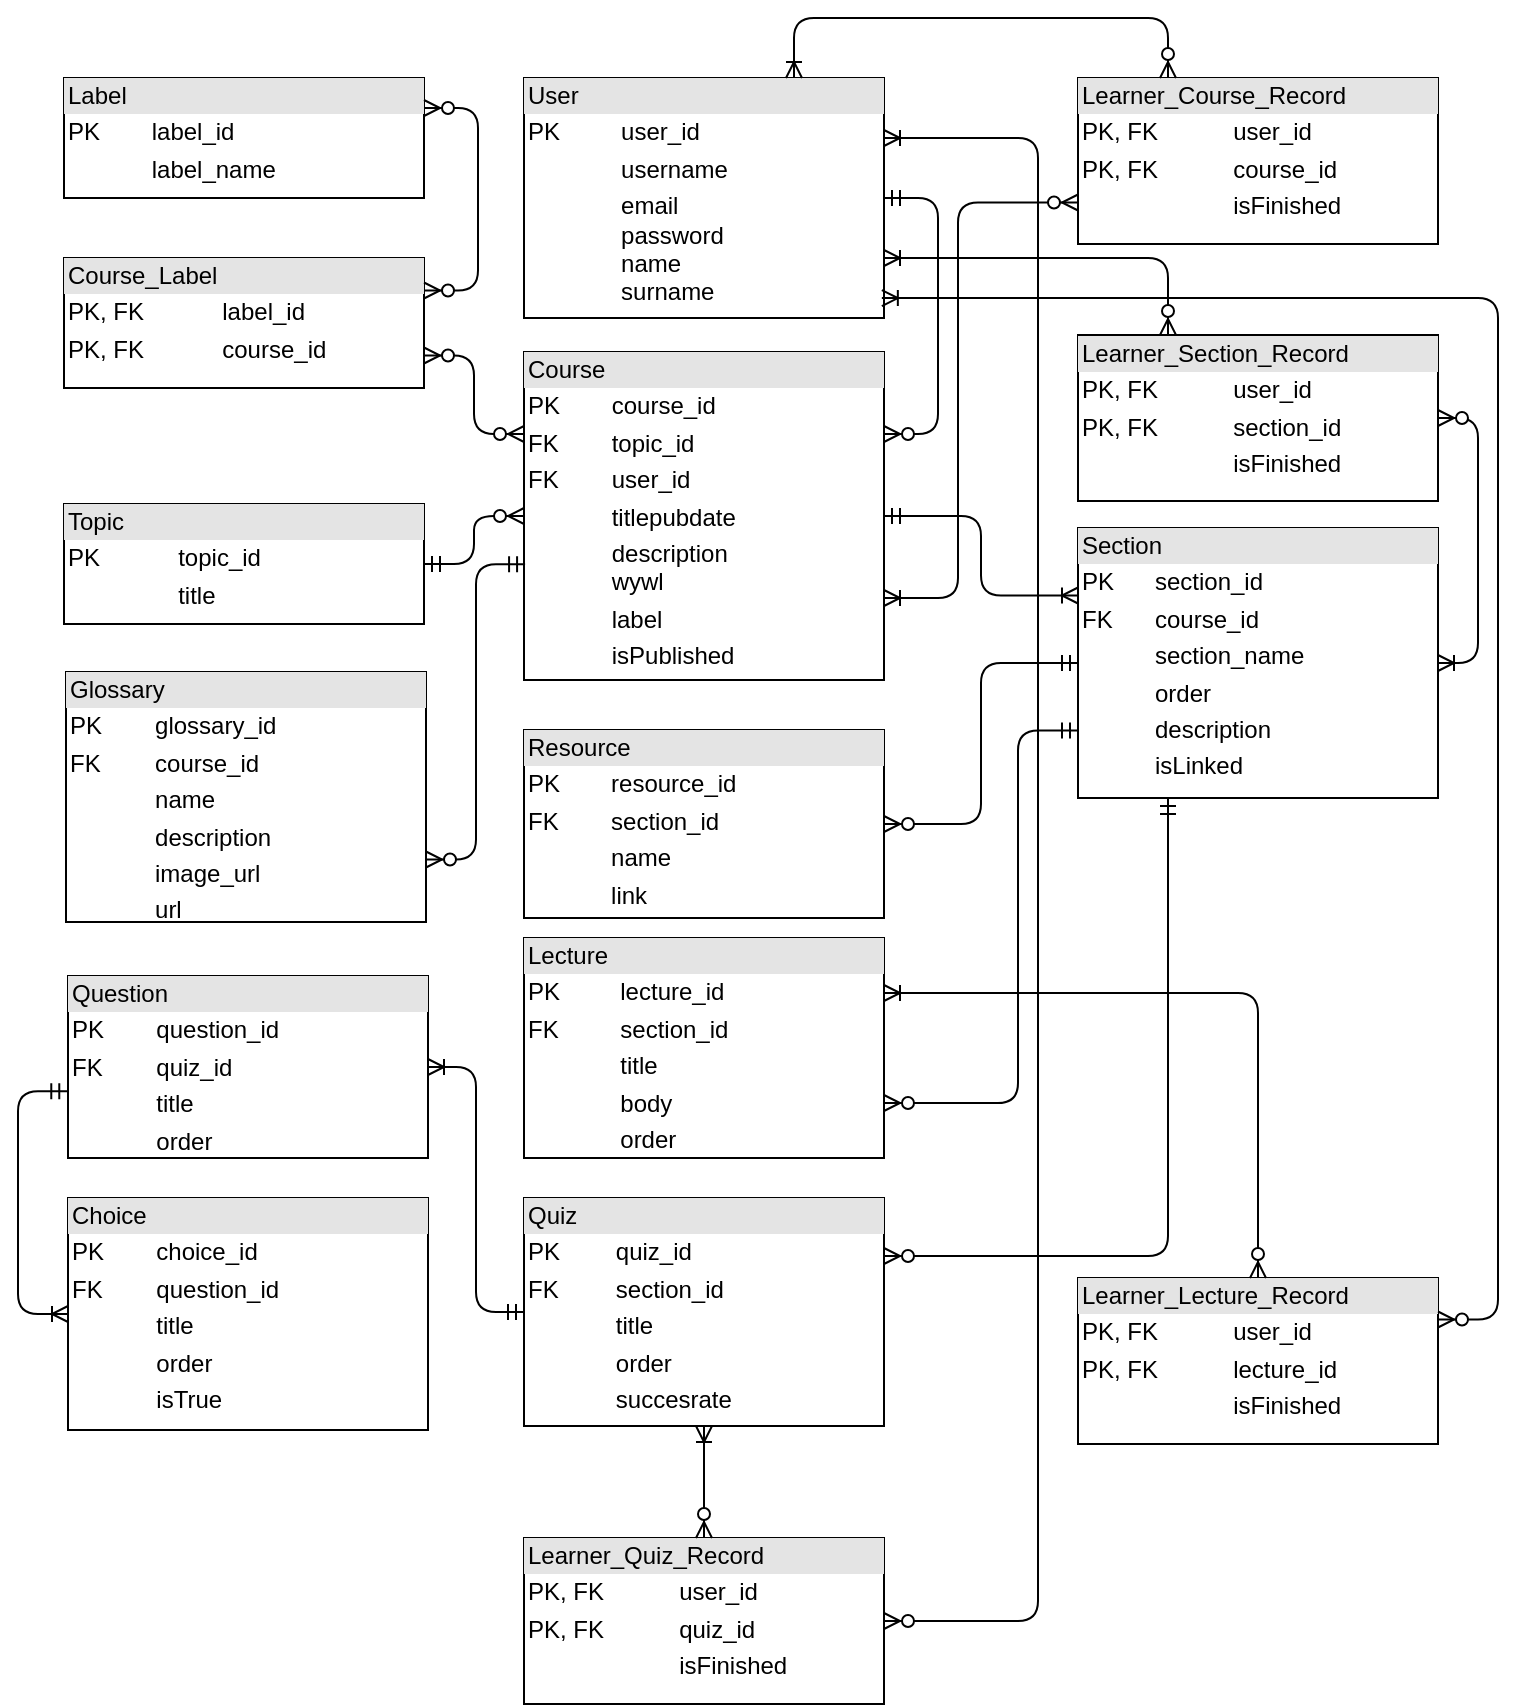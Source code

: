 <mxfile version="10.6.7" type="github"><diagram id="4smJTqfYccz8SPc3Ry8w" name="Page-1"><mxGraphModel dx="1394" dy="764" grid="1" gridSize="10" guides="1" tooltips="1" connect="1" arrows="1" fold="1" page="1" pageScale="1" pageWidth="827" pageHeight="1169" math="0" shadow="0"><root><mxCell id="0"/><mxCell id="1" parent="0"/><mxCell id="QDLdsIf3yvHIlHnee32k-2" value="&lt;div style=&quot;box-sizing: border-box ; width: 100% ; background: #e4e4e4 ; padding: 2px&quot;&gt;User&lt;/div&gt;&lt;table style=&quot;width: 100% ; font-size: 1em&quot; cellpadding=&quot;2&quot; cellspacing=&quot;0&quot;&gt;&lt;tbody&gt;&lt;tr&gt;&lt;td&gt;PK&lt;/td&gt;&lt;td&gt;user_id&lt;/td&gt;&lt;/tr&gt;&lt;tr&gt;&lt;td&gt;&lt;br&gt;&lt;/td&gt;&lt;td&gt;username&lt;/td&gt;&lt;/tr&gt;&lt;tr&gt;&lt;td&gt;&lt;/td&gt;&lt;td&gt;email&lt;br&gt;password&lt;br&gt;name&lt;br&gt;surname&lt;/td&gt;&lt;/tr&gt;&lt;/tbody&gt;&lt;/table&gt;" style="verticalAlign=top;align=left;overflow=fill;html=1;" parent="1" vertex="1"><mxGeometry x="323" y="40" width="180" height="120" as="geometry"/></mxCell><mxCell id="QDLdsIf3yvHIlHnee32k-3" value="&lt;div style=&quot;box-sizing: border-box ; width: 100% ; background: #e4e4e4 ; padding: 2px&quot;&gt;Topic&lt;/div&gt;&lt;table style=&quot;width: 100% ; font-size: 1em&quot; cellpadding=&quot;2&quot; cellspacing=&quot;0&quot;&gt;&lt;tbody&gt;&lt;tr&gt;&lt;td&gt;PK&lt;/td&gt;&lt;td&gt;topic_id&lt;/td&gt;&lt;/tr&gt;&lt;tr&gt;&lt;td&gt;&lt;br&gt;&lt;/td&gt;&lt;td&gt;title&lt;/td&gt;&lt;/tr&gt;&lt;/tbody&gt;&lt;/table&gt;" style="verticalAlign=top;align=left;overflow=fill;html=1;" parent="1" vertex="1"><mxGeometry x="93" y="253" width="180" height="60" as="geometry"/></mxCell><object label="&lt;div style=&quot;box-sizing: border-box ; width: 100% ; background: #e4e4e4 ; padding: 2px&quot;&gt;Course&lt;/div&gt;&lt;table style=&quot;width: 100% ; font-size: 1em&quot; cellpadding=&quot;2&quot; cellspacing=&quot;0&quot;&gt;&lt;tbody&gt;&lt;tr&gt;&lt;td&gt;PK&lt;/td&gt;&lt;td&gt;course_id&lt;/td&gt;&lt;/tr&gt;&lt;tr&gt;&lt;td&gt;FK&lt;/td&gt;&lt;td&gt;topic_id&lt;/td&gt;&lt;/tr&gt;&lt;tr&gt;&lt;td&gt;FK&lt;/td&gt;&lt;td&gt;user_id&lt;/td&gt;&lt;/tr&gt;&lt;tr&gt;&lt;td&gt;&lt;/td&gt;&lt;td&gt;titlepubdate&lt;br&gt;&lt;/td&gt;&lt;/tr&gt;&lt;tr&gt;&lt;td&gt;&lt;br&gt;&lt;/td&gt;&lt;td&gt;description&lt;br&gt;wywl&lt;/td&gt;&lt;/tr&gt;&lt;tr&gt;&lt;td&gt;&lt;br&gt;&lt;/td&gt;&lt;td&gt;label&lt;/td&gt;&lt;/tr&gt;&lt;tr&gt;&lt;td&gt;&lt;br&gt;&lt;/td&gt;&lt;td&gt;isPublished&lt;/td&gt;&lt;/tr&gt;&lt;/tbody&gt;&lt;/table&gt;" id="QDLdsIf3yvHIlHnee32k-5"><mxCell style="verticalAlign=top;align=left;overflow=fill;html=1;" parent="1" vertex="1"><mxGeometry x="323" y="177" width="180" height="164" as="geometry"/></mxCell></object><mxCell id="QDLdsIf3yvHIlHnee32k-6" value="&lt;div style=&quot;box-sizing: border-box ; width: 100% ; background: #e4e4e4 ; padding: 2px&quot;&gt;Learner_Course_Record&lt;/div&gt;&lt;table style=&quot;width: 100% ; font-size: 1em&quot; cellpadding=&quot;2&quot; cellspacing=&quot;0&quot;&gt;&lt;tbody&gt;&lt;tr&gt;&lt;td&gt;PK, FK&lt;/td&gt;&lt;td&gt;user_id&lt;/td&gt;&lt;/tr&gt;&lt;tr&gt;&lt;td&gt;PK, FK&lt;/td&gt;&lt;td&gt;course_id&lt;/td&gt;&lt;/tr&gt;&lt;tr&gt;&lt;td&gt;&lt;br&gt;&lt;/td&gt;&lt;td&gt;isFinished&lt;/td&gt;&lt;/tr&gt;&lt;tr&gt;&lt;td&gt;&lt;br&gt;&lt;/td&gt;&lt;td&gt;&lt;/td&gt;&lt;/tr&gt;&lt;/tbody&gt;&lt;/table&gt;" style="verticalAlign=top;align=left;overflow=fill;html=1;" parent="1" vertex="1"><mxGeometry x="600" y="40" width="180" height="83" as="geometry"/></mxCell><mxCell id="QDLdsIf3yvHIlHnee32k-9" value="" style="edgeStyle=elbowEdgeStyle;fontSize=12;html=1;endArrow=ERzeroToMany;startArrow=ERmandOne;exitX=1;exitY=0.5;exitDx=0;exitDy=0;entryX=1;entryY=0.25;entryDx=0;entryDy=0;elbow=vertical;" parent="1" source="QDLdsIf3yvHIlHnee32k-2" target="QDLdsIf3yvHIlHnee32k-5" edge="1"><mxGeometry width="100" height="100" relative="1" as="geometry"><mxPoint x="50" y="600" as="sourcePoint"/><mxPoint x="150" y="500" as="targetPoint"/><Array as="points"><mxPoint x="530" y="170"/></Array></mxGeometry></mxCell><mxCell id="QDLdsIf3yvHIlHnee32k-12" value="" style="edgeStyle=elbowEdgeStyle;fontSize=12;html=1;endArrow=ERzeroToMany;startArrow=ERmandOne;exitX=1;exitY=0.5;exitDx=0;exitDy=0;entryX=0;entryY=0.5;entryDx=0;entryDy=0;" parent="1" source="QDLdsIf3yvHIlHnee32k-3" target="QDLdsIf3yvHIlHnee32k-5" edge="1"><mxGeometry width="100" height="100" relative="1" as="geometry"><mxPoint x="60" y="590" as="sourcePoint"/><mxPoint x="150" y="500" as="targetPoint"/></mxGeometry></mxCell><mxCell id="QDLdsIf3yvHIlHnee32k-14" value="" style="fontSize=12;html=1;endArrow=ERoneToMany;startArrow=ERzeroToMany;exitX=0.25;exitY=0;exitDx=0;exitDy=0;entryX=0.75;entryY=0;entryDx=0;entryDy=0;edgeStyle=elbowEdgeStyle;elbow=vertical;" parent="1" source="QDLdsIf3yvHIlHnee32k-6" target="QDLdsIf3yvHIlHnee32k-2" edge="1"><mxGeometry width="100" height="100" relative="1" as="geometry"><mxPoint x="740" y="50" as="sourcePoint"/><mxPoint x="660" y="60" as="targetPoint"/><Array as="points"><mxPoint x="580" y="10"/></Array></mxGeometry></mxCell><mxCell id="QDLdsIf3yvHIlHnee32k-16" value="" style="fontSize=12;html=1;endArrow=ERoneToMany;startArrow=ERzeroToMany;exitX=0;exitY=0.75;exitDx=0;exitDy=0;entryX=1;entryY=0.75;entryDx=0;entryDy=0;edgeStyle=elbowEdgeStyle;" parent="1" source="QDLdsIf3yvHIlHnee32k-6" target="QDLdsIf3yvHIlHnee32k-5" edge="1"><mxGeometry width="100" height="100" relative="1" as="geometry"><mxPoint x="620" y="248" as="sourcePoint"/><mxPoint x="513" y="80" as="targetPoint"/><Array as="points"><mxPoint x="540" y="210"/></Array></mxGeometry></mxCell><object label="&lt;div style=&quot;box-sizing: border-box ; width: 100% ; background: #e4e4e4 ; padding: 2px&quot;&gt;Glossary&lt;/div&gt;&lt;table style=&quot;width: 100% ; font-size: 1em&quot; cellpadding=&quot;2&quot; cellspacing=&quot;0&quot;&gt;&lt;tbody&gt;&lt;tr&gt;&lt;td&gt;PK&lt;/td&gt;&lt;td&gt;glossary_id&lt;/td&gt;&lt;/tr&gt;&lt;tr&gt;&lt;td&gt;FK&lt;/td&gt;&lt;td&gt;course_id&lt;/td&gt;&lt;/tr&gt;&lt;tr&gt;&lt;td&gt;&lt;/td&gt;&lt;td&gt;name&lt;/td&gt;&lt;/tr&gt;&lt;tr&gt;&lt;td&gt;&lt;br&gt;&lt;/td&gt;&lt;td&gt;description&lt;/td&gt;&lt;/tr&gt;&lt;tr&gt;&lt;td&gt;&lt;br&gt;&lt;/td&gt;&lt;td&gt;image_url&lt;/td&gt;&lt;/tr&gt;&lt;tr&gt;&lt;td&gt;&lt;br&gt;&lt;/td&gt;&lt;td&gt;url&lt;/td&gt;&lt;/tr&gt;&lt;/tbody&gt;&lt;/table&gt;&lt;br&gt;" id="QDLdsIf3yvHIlHnee32k-17"><mxCell style="verticalAlign=top;align=left;overflow=fill;html=1;" parent="1" vertex="1"><mxGeometry x="94" y="337" width="180" height="125" as="geometry"/></mxCell></object><object label="&lt;div style=&quot;box-sizing: border-box ; width: 100% ; background: #e4e4e4 ; padding: 2px&quot;&gt;Section&lt;/div&gt;&lt;table style=&quot;width: 100% ; font-size: 1em&quot; cellpadding=&quot;2&quot; cellspacing=&quot;0&quot;&gt;&lt;tbody&gt;&lt;tr&gt;&lt;td&gt;PK&lt;/td&gt;&lt;td&gt;section_id&lt;/td&gt;&lt;/tr&gt;&lt;tr&gt;&lt;td&gt;FK&lt;/td&gt;&lt;td&gt;course_id&lt;/td&gt;&lt;/tr&gt;&lt;tr&gt;&lt;td&gt;&lt;br&gt;&lt;/td&gt;&lt;td&gt;section_name&lt;/td&gt;&lt;/tr&gt;&lt;tr&gt;&lt;td&gt;&lt;br&gt;&lt;/td&gt;&lt;td&gt;order&lt;/td&gt;&lt;/tr&gt;&lt;tr&gt;&lt;td&gt;&lt;br&gt;&lt;/td&gt;&lt;td&gt;description&lt;/td&gt;&lt;/tr&gt;&lt;tr&gt;&lt;td&gt;&lt;br&gt;&lt;/td&gt;&lt;td&gt;isLinked&lt;/td&gt;&lt;/tr&gt;&lt;/tbody&gt;&lt;/table&gt;" id="QDLdsIf3yvHIlHnee32k-18"><mxCell style="verticalAlign=top;align=left;overflow=fill;html=1;" parent="1" vertex="1"><mxGeometry x="600" y="265" width="180" height="135" as="geometry"/></mxCell></object><object label="&lt;div style=&quot;box-sizing: border-box ; width: 100% ; background: #e4e4e4 ; padding: 2px&quot;&gt;Resource&lt;/div&gt;&lt;table style=&quot;width: 100% ; font-size: 1em&quot; cellpadding=&quot;2&quot; cellspacing=&quot;0&quot;&gt;&lt;tbody&gt;&lt;tr&gt;&lt;td&gt;PK&lt;/td&gt;&lt;td&gt;resource_id&lt;/td&gt;&lt;/tr&gt;&lt;tr&gt;&lt;td&gt;FK&lt;/td&gt;&lt;td&gt;section_id&lt;/td&gt;&lt;/tr&gt;&lt;tr&gt;&lt;td&gt;&lt;br&gt;&lt;/td&gt;&lt;td&gt;name&lt;/td&gt;&lt;/tr&gt;&lt;tr&gt;&lt;td&gt;&lt;br&gt;&lt;/td&gt;&lt;td&gt;link&lt;/td&gt;&lt;/tr&gt;&lt;tr&gt;&lt;td&gt;&lt;br&gt;&lt;/td&gt;&lt;td&gt;&lt;br&gt;&lt;/td&gt;&lt;/tr&gt;&lt;/tbody&gt;&lt;/table&gt;" id="QDLdsIf3yvHIlHnee32k-23"><mxCell style="verticalAlign=top;align=left;overflow=fill;html=1;" parent="1" vertex="1"><mxGeometry x="323" y="366" width="180" height="94" as="geometry"/></mxCell></object><object label="&lt;div style=&quot;box-sizing: border-box ; width: 100% ; background: #e4e4e4 ; padding: 2px&quot;&gt;Lecture&lt;/div&gt;&lt;table style=&quot;width: 100% ; font-size: 1em&quot; cellpadding=&quot;2&quot; cellspacing=&quot;0&quot;&gt;&lt;tbody&gt;&lt;tr&gt;&lt;td&gt;PK&lt;/td&gt;&lt;td&gt;lecture_id&lt;/td&gt;&lt;/tr&gt;&lt;tr&gt;&lt;td&gt;FK&lt;/td&gt;&lt;td&gt;section_id&lt;/td&gt;&lt;/tr&gt;&lt;tr&gt;&lt;td&gt;&lt;br&gt;&lt;/td&gt;&lt;td&gt;title&lt;/td&gt;&lt;/tr&gt;&lt;tr&gt;&lt;td&gt;&lt;br&gt;&lt;/td&gt;&lt;td&gt;body&lt;/td&gt;&lt;/tr&gt;&lt;tr&gt;&lt;td&gt;&lt;br&gt;&lt;/td&gt;&lt;td&gt;order&lt;/td&gt;&lt;/tr&gt;&lt;tr&gt;&lt;td&gt;&lt;br&gt;&lt;/td&gt;&lt;td&gt;&lt;br&gt;&lt;/td&gt;&lt;/tr&gt;&lt;/tbody&gt;&lt;/table&gt;" id="QDLdsIf3yvHIlHnee32k-27"><mxCell style="verticalAlign=top;align=left;overflow=fill;html=1;" parent="1" vertex="1"><mxGeometry x="323" y="470" width="180" height="110" as="geometry"/></mxCell></object><object label="&lt;div style=&quot;box-sizing: border-box ; width: 100% ; background: #e4e4e4 ; padding: 2px&quot;&gt;Quiz&lt;/div&gt;&lt;table style=&quot;width: 100% ; font-size: 1em&quot; cellpadding=&quot;2&quot; cellspacing=&quot;0&quot;&gt;&lt;tbody&gt;&lt;tr&gt;&lt;td&gt;PK&lt;/td&gt;&lt;td&gt;quiz_id&lt;/td&gt;&lt;/tr&gt;&lt;tr&gt;&lt;td&gt;FK&lt;/td&gt;&lt;td&gt;section_id&lt;/td&gt;&lt;/tr&gt;&lt;tr&gt;&lt;td&gt;&lt;br&gt;&lt;/td&gt;&lt;td&gt;title&lt;/td&gt;&lt;/tr&gt;&lt;tr&gt;&lt;td&gt;&lt;br&gt;&lt;/td&gt;&lt;td&gt;order&lt;/td&gt;&lt;/tr&gt;&lt;tr&gt;&lt;td&gt;&lt;br&gt;&lt;/td&gt;&lt;td&gt;succesrate&lt;/td&gt;&lt;/tr&gt;&lt;/tbody&gt;&lt;/table&gt;&lt;br&gt;" id="QDLdsIf3yvHIlHnee32k-29"><mxCell style="verticalAlign=top;align=left;overflow=fill;html=1;" parent="1" vertex="1"><mxGeometry x="323" y="600" width="180" height="114" as="geometry"/></mxCell></object><mxCell id="QDLdsIf3yvHIlHnee32k-30" value="" style="edgeStyle=elbowEdgeStyle;fontSize=12;html=1;endArrow=ERzeroToMany;startArrow=ERmandOne;exitX=0;exitY=0.75;exitDx=0;exitDy=0;entryX=1;entryY=0.75;entryDx=0;entryDy=0;" parent="1" source="QDLdsIf3yvHIlHnee32k-18" target="QDLdsIf3yvHIlHnee32k-27" edge="1"><mxGeometry width="100" height="100" relative="1" as="geometry"><mxPoint x="610" y="467" as="sourcePoint"/><mxPoint x="502" y="500" as="targetPoint"/><Array as="points"><mxPoint x="570" y="470"/></Array></mxGeometry></mxCell><mxCell id="QDLdsIf3yvHIlHnee32k-31" value="" style="edgeStyle=elbowEdgeStyle;fontSize=12;html=1;endArrow=ERzeroToMany;startArrow=ERmandOne;exitX=0.25;exitY=1;exitDx=0;exitDy=0;elbow=vertical;entryX=1;entryY=0.25;entryDx=0;entryDy=0;" parent="1" source="QDLdsIf3yvHIlHnee32k-18" target="QDLdsIf3yvHIlHnee32k-29" edge="1"><mxGeometry width="100" height="100" relative="1" as="geometry"><mxPoint x="630" y="380" as="sourcePoint"/><mxPoint x="570" y="600" as="targetPoint"/><Array as="points"><mxPoint x="570" y="629"/></Array></mxGeometry></mxCell><object label="&lt;div style=&quot;box-sizing: border-box ; width: 100% ; background: #e4e4e4 ; padding: 2px&quot;&gt;Question&lt;/div&gt;&lt;table style=&quot;width: 100% ; font-size: 1em&quot; cellpadding=&quot;2&quot; cellspacing=&quot;0&quot;&gt;&lt;tbody&gt;&lt;tr&gt;&lt;td&gt;PK&lt;/td&gt;&lt;td&gt;question_id&lt;/td&gt;&lt;/tr&gt;&lt;tr&gt;&lt;td&gt;FK&lt;/td&gt;&lt;td&gt;quiz_id&lt;/td&gt;&lt;/tr&gt;&lt;tr&gt;&lt;td&gt;&lt;br&gt;&lt;/td&gt;&lt;td&gt;title&lt;/td&gt;&lt;/tr&gt;&lt;tr&gt;&lt;td&gt;&lt;br&gt;&lt;/td&gt;&lt;td&gt;order&lt;/td&gt;&lt;/tr&gt;&lt;tr&gt;&lt;td&gt;&lt;br&gt;&lt;/td&gt;&lt;td&gt;&lt;br&gt;&lt;/td&gt;&lt;/tr&gt;&lt;/tbody&gt;&lt;/table&gt;" id="QDLdsIf3yvHIlHnee32k-32"><mxCell style="verticalAlign=top;align=left;overflow=fill;html=1;" parent="1" vertex="1"><mxGeometry x="95" y="489" width="180" height="91" as="geometry"/></mxCell></object><object label="&lt;div style=&quot;box-sizing: border-box ; width: 100% ; background: #e4e4e4 ; padding: 2px&quot;&gt;Choice&lt;/div&gt;&lt;table style=&quot;width: 100% ; font-size: 1em&quot; cellpadding=&quot;2&quot; cellspacing=&quot;0&quot;&gt;&lt;tbody&gt;&lt;tr&gt;&lt;td&gt;PK&lt;/td&gt;&lt;td&gt;choice_id&lt;/td&gt;&lt;/tr&gt;&lt;tr&gt;&lt;td&gt;FK&lt;/td&gt;&lt;td&gt;question_id&lt;/td&gt;&lt;/tr&gt;&lt;tr&gt;&lt;td&gt;&lt;br&gt;&lt;/td&gt;&lt;td&gt;title&lt;/td&gt;&lt;/tr&gt;&lt;tr&gt;&lt;td&gt;&lt;br&gt;&lt;/td&gt;&lt;td&gt;order&lt;/td&gt;&lt;/tr&gt;&lt;tr&gt;&lt;td&gt;&lt;br&gt;&lt;/td&gt;&lt;td&gt;isTrue&lt;/td&gt;&lt;/tr&gt;&lt;tr&gt;&lt;td&gt;&lt;br&gt;&lt;/td&gt;&lt;td&gt;&lt;br&gt;&lt;/td&gt;&lt;/tr&gt;&lt;/tbody&gt;&lt;/table&gt;" id="QDLdsIf3yvHIlHnee32k-35"><mxCell style="verticalAlign=top;align=left;overflow=fill;html=1;gradientColor=none;strokeColor=#000000;" parent="1" vertex="1"><mxGeometry x="95" y="600" width="180" height="116" as="geometry"/></mxCell></object><mxCell id="QDLdsIf3yvHIlHnee32k-38" value="" style="edgeStyle=elbowEdgeStyle;fontSize=12;html=1;endArrow=ERoneToMany;startArrow=ERmandOne;exitX=0;exitY=0.5;exitDx=0;exitDy=0;entryX=1;entryY=0.5;entryDx=0;entryDy=0;" parent="1" source="QDLdsIf3yvHIlHnee32k-29" target="QDLdsIf3yvHIlHnee32k-32" edge="1"><mxGeometry width="100" height="100" relative="1" as="geometry"><mxPoint x="270" y="770" as="sourcePoint"/><mxPoint x="370" y="670" as="targetPoint"/></mxGeometry></mxCell><mxCell id="QDLdsIf3yvHIlHnee32k-39" value="" style="edgeStyle=elbowEdgeStyle;fontSize=12;html=1;endArrow=ERoneToMany;startArrow=ERmandOne;exitX=-0.002;exitY=0.633;exitDx=0;exitDy=0;entryX=0;entryY=0.5;entryDx=0;entryDy=0;exitPerimeter=0;" parent="1" source="QDLdsIf3yvHIlHnee32k-32" target="QDLdsIf3yvHIlHnee32k-35" edge="1"><mxGeometry width="100" height="100" relative="1" as="geometry"><mxPoint x="90.167" y="635.167" as="sourcePoint"/><mxPoint x="10.167" y="625.167" as="targetPoint"/><Array as="points"><mxPoint x="70" y="520"/></Array></mxGeometry></mxCell><mxCell id="aQcGREQve6rkLCTCntpI-2" value="" style="edgeStyle=elbowEdgeStyle;fontSize=12;html=1;endArrow=ERzeroToMany;startArrow=ERmandOne;exitX=0;exitY=0.5;exitDx=0;exitDy=0;entryX=1;entryY=0.5;entryDx=0;entryDy=0;" parent="1" source="QDLdsIf3yvHIlHnee32k-18" target="QDLdsIf3yvHIlHnee32k-23" edge="1"><mxGeometry width="100" height="100" relative="1" as="geometry"><mxPoint x="513" y="110" as="sourcePoint"/><mxPoint x="513" y="285" as="targetPoint"/></mxGeometry></mxCell><mxCell id="aQcGREQve6rkLCTCntpI-3" value="" style="fontSize=12;html=1;endArrow=ERoneToMany;startArrow=ERmandOne;entryX=0;entryY=0.25;entryDx=0;entryDy=0;edgeStyle=elbowEdgeStyle;exitX=1;exitY=0.5;exitDx=0;exitDy=0;" parent="1" source="QDLdsIf3yvHIlHnee32k-5" target="QDLdsIf3yvHIlHnee32k-18" edge="1"><mxGeometry width="100" height="100" relative="1" as="geometry"><mxPoint x="540" y="290" as="sourcePoint"/><mxPoint x="582" y="164" as="targetPoint"/><Array as="points"/></mxGeometry></mxCell><mxCell id="aQcGREQve6rkLCTCntpI-4" value="" style="edgeStyle=elbowEdgeStyle;fontSize=12;html=1;endArrow=ERzeroToMany;startArrow=ERmandOne;exitX=0.003;exitY=0.647;exitDx=0;exitDy=0;entryX=1;entryY=0.75;entryDx=0;entryDy=0;exitPerimeter=0;" parent="1" source="QDLdsIf3yvHIlHnee32k-5" target="QDLdsIf3yvHIlHnee32k-17" edge="1"><mxGeometry width="100" height="100" relative="1" as="geometry"><mxPoint x="184.857" y="409.857" as="sourcePoint"/><mxPoint x="238" y="460.143" as="targetPoint"/></mxGeometry></mxCell><mxCell id="VOe74q6vZik7T8E9DvLZ-1" value="&lt;div style=&quot;box-sizing: border-box ; width: 100% ; background: #e4e4e4 ; padding: 2px&quot;&gt;Label&lt;/div&gt;&lt;table style=&quot;width: 100% ; font-size: 1em&quot; cellpadding=&quot;2&quot; cellspacing=&quot;0&quot;&gt;&lt;tbody&gt;&lt;tr&gt;&lt;td&gt;PK&lt;/td&gt;&lt;td&gt;label_id&lt;/td&gt;&lt;/tr&gt;&lt;tr&gt;&lt;td&gt;&lt;br&gt;&lt;/td&gt;&lt;td&gt;label_name&lt;/td&gt;&lt;/tr&gt;&lt;tr&gt;&lt;td&gt;&lt;/td&gt;&lt;td&gt;&lt;br&gt;&lt;/td&gt;&lt;/tr&gt;&lt;/tbody&gt;&lt;/table&gt;" style="verticalAlign=top;align=left;overflow=fill;html=1;" parent="1" vertex="1"><mxGeometry x="93" y="40" width="180" height="60" as="geometry"/></mxCell><mxCell id="VOe74q6vZik7T8E9DvLZ-2" value="&lt;div style=&quot;box-sizing: border-box ; width: 100% ; background: #e4e4e4 ; padding: 2px&quot;&gt;Course_Label&lt;/div&gt;&lt;table style=&quot;width: 100% ; font-size: 1em&quot; cellpadding=&quot;2&quot; cellspacing=&quot;0&quot;&gt;&lt;tbody&gt;&lt;tr&gt;&lt;td&gt;PK, FK&lt;/td&gt;&lt;td&gt;label_id&lt;/td&gt;&lt;/tr&gt;&lt;tr&gt;&lt;td&gt;PK, FK&lt;/td&gt;&lt;td&gt;course_id&lt;/td&gt;&lt;/tr&gt;&lt;tr&gt;&lt;td&gt;&lt;br&gt;&lt;/td&gt;&lt;td&gt;&lt;/td&gt;&lt;/tr&gt;&lt;/tbody&gt;&lt;/table&gt;" style="verticalAlign=top;align=left;overflow=fill;html=1;" parent="1" vertex="1"><mxGeometry x="93" y="130" width="180" height="65" as="geometry"/></mxCell><mxCell id="VOe74q6vZik7T8E9DvLZ-3" value="" style="fontSize=12;html=1;endArrow=ERzeroToMany;startArrow=ERzeroToMany;exitX=1;exitY=0.75;exitDx=0;exitDy=0;edgeStyle=elbowEdgeStyle;entryX=0;entryY=0.25;entryDx=0;entryDy=0;endFill=1;" parent="1" source="VOe74q6vZik7T8E9DvLZ-2" target="QDLdsIf3yvHIlHnee32k-5" edge="1"><mxGeometry width="100" height="100" relative="1" as="geometry"><mxPoint x="620" y="170" as="sourcePoint"/><mxPoint x="320" y="170" as="targetPoint"/></mxGeometry></mxCell><mxCell id="VOe74q6vZik7T8E9DvLZ-5" value="" style="fontSize=12;html=1;endArrow=ERzeroToMany;startArrow=ERzeroToMany;edgeStyle=elbowEdgeStyle;entryX=1;entryY=0.25;entryDx=0;entryDy=0;exitX=1;exitY=0.25;exitDx=0;exitDy=0;endFill=1;" parent="1" source="VOe74q6vZik7T8E9DvLZ-2" target="VOe74q6vZik7T8E9DvLZ-1" edge="1"><mxGeometry width="100" height="100" relative="1" as="geometry"><mxPoint x="290" y="160" as="sourcePoint"/><mxPoint x="333" y="249.667" as="targetPoint"/><Array as="points"><mxPoint x="300" y="100"/></Array></mxGeometry></mxCell><mxCell id="Y-5G-Y7VbbJFWwI8hjyI-1" value="&lt;div style=&quot;box-sizing: border-box ; width: 100% ; background: #e4e4e4 ; padding: 2px&quot;&gt;Learner_Section_Record&lt;/div&gt;&lt;table style=&quot;width: 100% ; font-size: 1em&quot; cellpadding=&quot;2&quot; cellspacing=&quot;0&quot;&gt;&lt;tbody&gt;&lt;tr&gt;&lt;td&gt;PK, FK&lt;/td&gt;&lt;td&gt;user_id&lt;/td&gt;&lt;/tr&gt;&lt;tr&gt;&lt;td&gt;PK, FK&lt;/td&gt;&lt;td&gt;section_id&lt;/td&gt;&lt;/tr&gt;&lt;tr&gt;&lt;td&gt;&lt;br&gt;&lt;/td&gt;&lt;td&gt;isFinished&lt;/td&gt;&lt;/tr&gt;&lt;tr&gt;&lt;td&gt;&lt;br&gt;&lt;/td&gt;&lt;td&gt;&lt;/td&gt;&lt;/tr&gt;&lt;/tbody&gt;&lt;/table&gt;" style="verticalAlign=top;align=left;overflow=fill;html=1;" vertex="1" parent="1"><mxGeometry x="600" y="168.5" width="180" height="83" as="geometry"/></mxCell><mxCell id="Y-5G-Y7VbbJFWwI8hjyI-3" value="" style="fontSize=12;html=1;endArrow=ERoneToMany;startArrow=ERzeroToMany;exitX=0.25;exitY=0;exitDx=0;exitDy=0;entryX=1;entryY=0.75;entryDx=0;entryDy=0;edgeStyle=elbowEdgeStyle;" edge="1" parent="1" source="Y-5G-Y7VbbJFWwI8hjyI-1" target="QDLdsIf3yvHIlHnee32k-2"><mxGeometry width="100" height="100" relative="1" as="geometry"><mxPoint x="610" y="92" as="sourcePoint"/><mxPoint x="513" y="80" as="targetPoint"/><Array as="points"><mxPoint x="645" y="160"/></Array></mxGeometry></mxCell><mxCell id="Y-5G-Y7VbbJFWwI8hjyI-4" value="" style="fontSize=12;html=1;endArrow=ERoneToMany;startArrow=ERzeroToMany;exitX=1;exitY=0.5;exitDx=0;exitDy=0;edgeStyle=elbowEdgeStyle;entryX=1;entryY=0.5;entryDx=0;entryDy=0;" edge="1" parent="1" source="Y-5G-Y7VbbJFWwI8hjyI-1" target="QDLdsIf3yvHIlHnee32k-18"><mxGeometry width="100" height="100" relative="1" as="geometry"><mxPoint x="610" y="112" as="sourcePoint"/><mxPoint x="660" y="300" as="targetPoint"/><Array as="points"><mxPoint x="800" y="270"/><mxPoint x="690" y="280"/></Array></mxGeometry></mxCell><mxCell id="Y-5G-Y7VbbJFWwI8hjyI-5" value="&lt;div style=&quot;box-sizing: border-box ; width: 100% ; background: #e4e4e4 ; padding: 2px&quot;&gt;Learner_Lecture_Record&lt;/div&gt;&lt;table style=&quot;width: 100% ; font-size: 1em&quot; cellpadding=&quot;2&quot; cellspacing=&quot;0&quot;&gt;&lt;tbody&gt;&lt;tr&gt;&lt;td&gt;PK, FK&lt;/td&gt;&lt;td&gt;user_id&lt;/td&gt;&lt;/tr&gt;&lt;tr&gt;&lt;td&gt;PK, FK&lt;/td&gt;&lt;td&gt;lecture_id&lt;/td&gt;&lt;/tr&gt;&lt;tr&gt;&lt;td&gt;&lt;br&gt;&lt;/td&gt;&lt;td&gt;isFinished&lt;/td&gt;&lt;/tr&gt;&lt;tr&gt;&lt;td&gt;&lt;br&gt;&lt;/td&gt;&lt;td&gt;&lt;/td&gt;&lt;/tr&gt;&lt;/tbody&gt;&lt;/table&gt;" style="verticalAlign=top;align=left;overflow=fill;html=1;" vertex="1" parent="1"><mxGeometry x="600" y="640" width="180" height="83" as="geometry"/></mxCell><mxCell id="Y-5G-Y7VbbJFWwI8hjyI-6" value="&lt;div style=&quot;box-sizing: border-box ; width: 100% ; background: #e4e4e4 ; padding: 2px&quot;&gt;Learner_Quiz_Record&lt;/div&gt;&lt;table style=&quot;width: 100% ; font-size: 1em&quot; cellpadding=&quot;2&quot; cellspacing=&quot;0&quot;&gt;&lt;tbody&gt;&lt;tr&gt;&lt;td&gt;PK, FK&lt;/td&gt;&lt;td&gt;user_id&lt;/td&gt;&lt;/tr&gt;&lt;tr&gt;&lt;td&gt;PK, FK&lt;/td&gt;&lt;td&gt;quiz_id&lt;/td&gt;&lt;/tr&gt;&lt;tr&gt;&lt;td&gt;&lt;br&gt;&lt;/td&gt;&lt;td&gt;isFinished&lt;/td&gt;&lt;/tr&gt;&lt;tr&gt;&lt;td&gt;&lt;br&gt;&lt;/td&gt;&lt;td&gt;&lt;/td&gt;&lt;/tr&gt;&lt;/tbody&gt;&lt;/table&gt;" style="verticalAlign=top;align=left;overflow=fill;html=1;" vertex="1" parent="1"><mxGeometry x="323" y="770" width="180" height="83" as="geometry"/></mxCell><mxCell id="Y-5G-Y7VbbJFWwI8hjyI-9" value="" style="fontSize=12;html=1;endArrow=ERoneToMany;startArrow=ERzeroToMany;exitX=1;exitY=0.25;exitDx=0;exitDy=0;entryX=0.994;entryY=0.917;entryDx=0;entryDy=0;edgeStyle=elbowEdgeStyle;entryPerimeter=0;" edge="1" parent="1" source="Y-5G-Y7VbbJFWwI8hjyI-5" target="QDLdsIf3yvHIlHnee32k-2"><mxGeometry width="100" height="100" relative="1" as="geometry"><mxPoint x="652" y="180.5" as="sourcePoint"/><mxPoint x="510" y="146.5" as="targetPoint"/><Array as="points"><mxPoint x="810" y="410"/></Array></mxGeometry></mxCell><mxCell id="Y-5G-Y7VbbJFWwI8hjyI-10" value="" style="fontSize=12;html=1;endArrow=ERoneToMany;startArrow=ERzeroToMany;exitX=0.5;exitY=0;exitDx=0;exitDy=0;edgeStyle=elbowEdgeStyle;entryX=1;entryY=0.25;entryDx=0;entryDy=0;" edge="1" parent="1" source="Y-5G-Y7VbbJFWwI8hjyI-5" target="QDLdsIf3yvHIlHnee32k-27"><mxGeometry width="100" height="100" relative="1" as="geometry"><mxPoint x="790" y="220" as="sourcePoint"/><mxPoint x="790" y="343" as="targetPoint"/><Array as="points"><mxPoint x="690" y="540"/><mxPoint x="700" y="290"/></Array></mxGeometry></mxCell><mxCell id="Y-5G-Y7VbbJFWwI8hjyI-11" value="" style="fontSize=12;html=1;endArrow=ERoneToMany;startArrow=ERzeroToMany;exitX=0.5;exitY=0;exitDx=0;exitDy=0;edgeStyle=elbowEdgeStyle;entryX=0.5;entryY=1;entryDx=0;entryDy=0;" edge="1" parent="1" source="Y-5G-Y7VbbJFWwI8hjyI-6" target="QDLdsIf3yvHIlHnee32k-29"><mxGeometry width="100" height="100" relative="1" as="geometry"><mxPoint x="700" y="610" as="sourcePoint"/><mxPoint x="513" y="504" as="targetPoint"/><Array as="points"><mxPoint x="413" y="750"/></Array></mxGeometry></mxCell><mxCell id="Y-5G-Y7VbbJFWwI8hjyI-12" value="" style="fontSize=12;html=1;endArrow=ERoneToMany;startArrow=ERzeroToMany;exitX=1;exitY=0.5;exitDx=0;exitDy=0;entryX=1;entryY=0.25;entryDx=0;entryDy=0;edgeStyle=elbowEdgeStyle;elbow=vertical;" edge="1" parent="1" source="Y-5G-Y7VbbJFWwI8hjyI-6" target="QDLdsIf3yvHIlHnee32k-2"><mxGeometry width="100" height="100" relative="1" as="geometry"><mxPoint x="790" y="631" as="sourcePoint"/><mxPoint x="512" y="160" as="targetPoint"/><Array as="points"><mxPoint x="580" y="50"/></Array></mxGeometry></mxCell></root></mxGraphModel></diagram></mxfile>